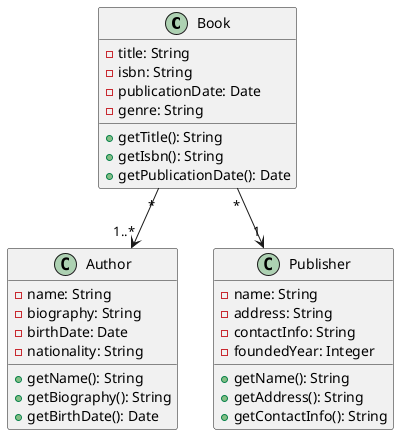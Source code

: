 @startuml
class Book {
    - title: String
    - isbn: String
    - publicationDate: Date
    - genre: String
    + getTitle(): String
    + getIsbn(): String
    + getPublicationDate(): Date
}

class Author {
    - name: String
    - biography: String
    - birthDate: Date
    - nationality: String
    + getName(): String
    + getBiography(): String
    + getBirthDate(): Date
}

class Publisher {
    - name: String
    - address: String
    - contactInfo: String
    - foundedYear: Integer
    + getName(): String
    + getAddress(): String
    + getContactInfo(): String
}

Book "*" --> "1..*" Author
Book "*" --> "1" Publisher
@enduml